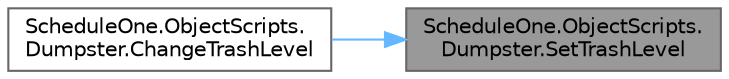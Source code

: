 digraph "ScheduleOne.ObjectScripts.Dumpster.SetTrashLevel"
{
 // LATEX_PDF_SIZE
  bgcolor="transparent";
  edge [fontname=Helvetica,fontsize=10,labelfontname=Helvetica,labelfontsize=10];
  node [fontname=Helvetica,fontsize=10,shape=box,height=0.2,width=0.4];
  rankdir="RL";
  Node1 [id="Node000001",label="ScheduleOne.ObjectScripts.\lDumpster.SetTrashLevel",height=0.2,width=0.4,color="gray40", fillcolor="grey60", style="filled", fontcolor="black",tooltip=" "];
  Node1 -> Node2 [id="edge1_Node000001_Node000002",dir="back",color="steelblue1",style="solid",tooltip=" "];
  Node2 [id="Node000002",label="ScheduleOne.ObjectScripts.\lDumpster.ChangeTrashLevel",height=0.2,width=0.4,color="grey40", fillcolor="white", style="filled",URL="$class_schedule_one_1_1_object_scripts_1_1_dumpster.html#ab9c9fa798ea019e2ac5ee237db6885ac",tooltip=" "];
}
